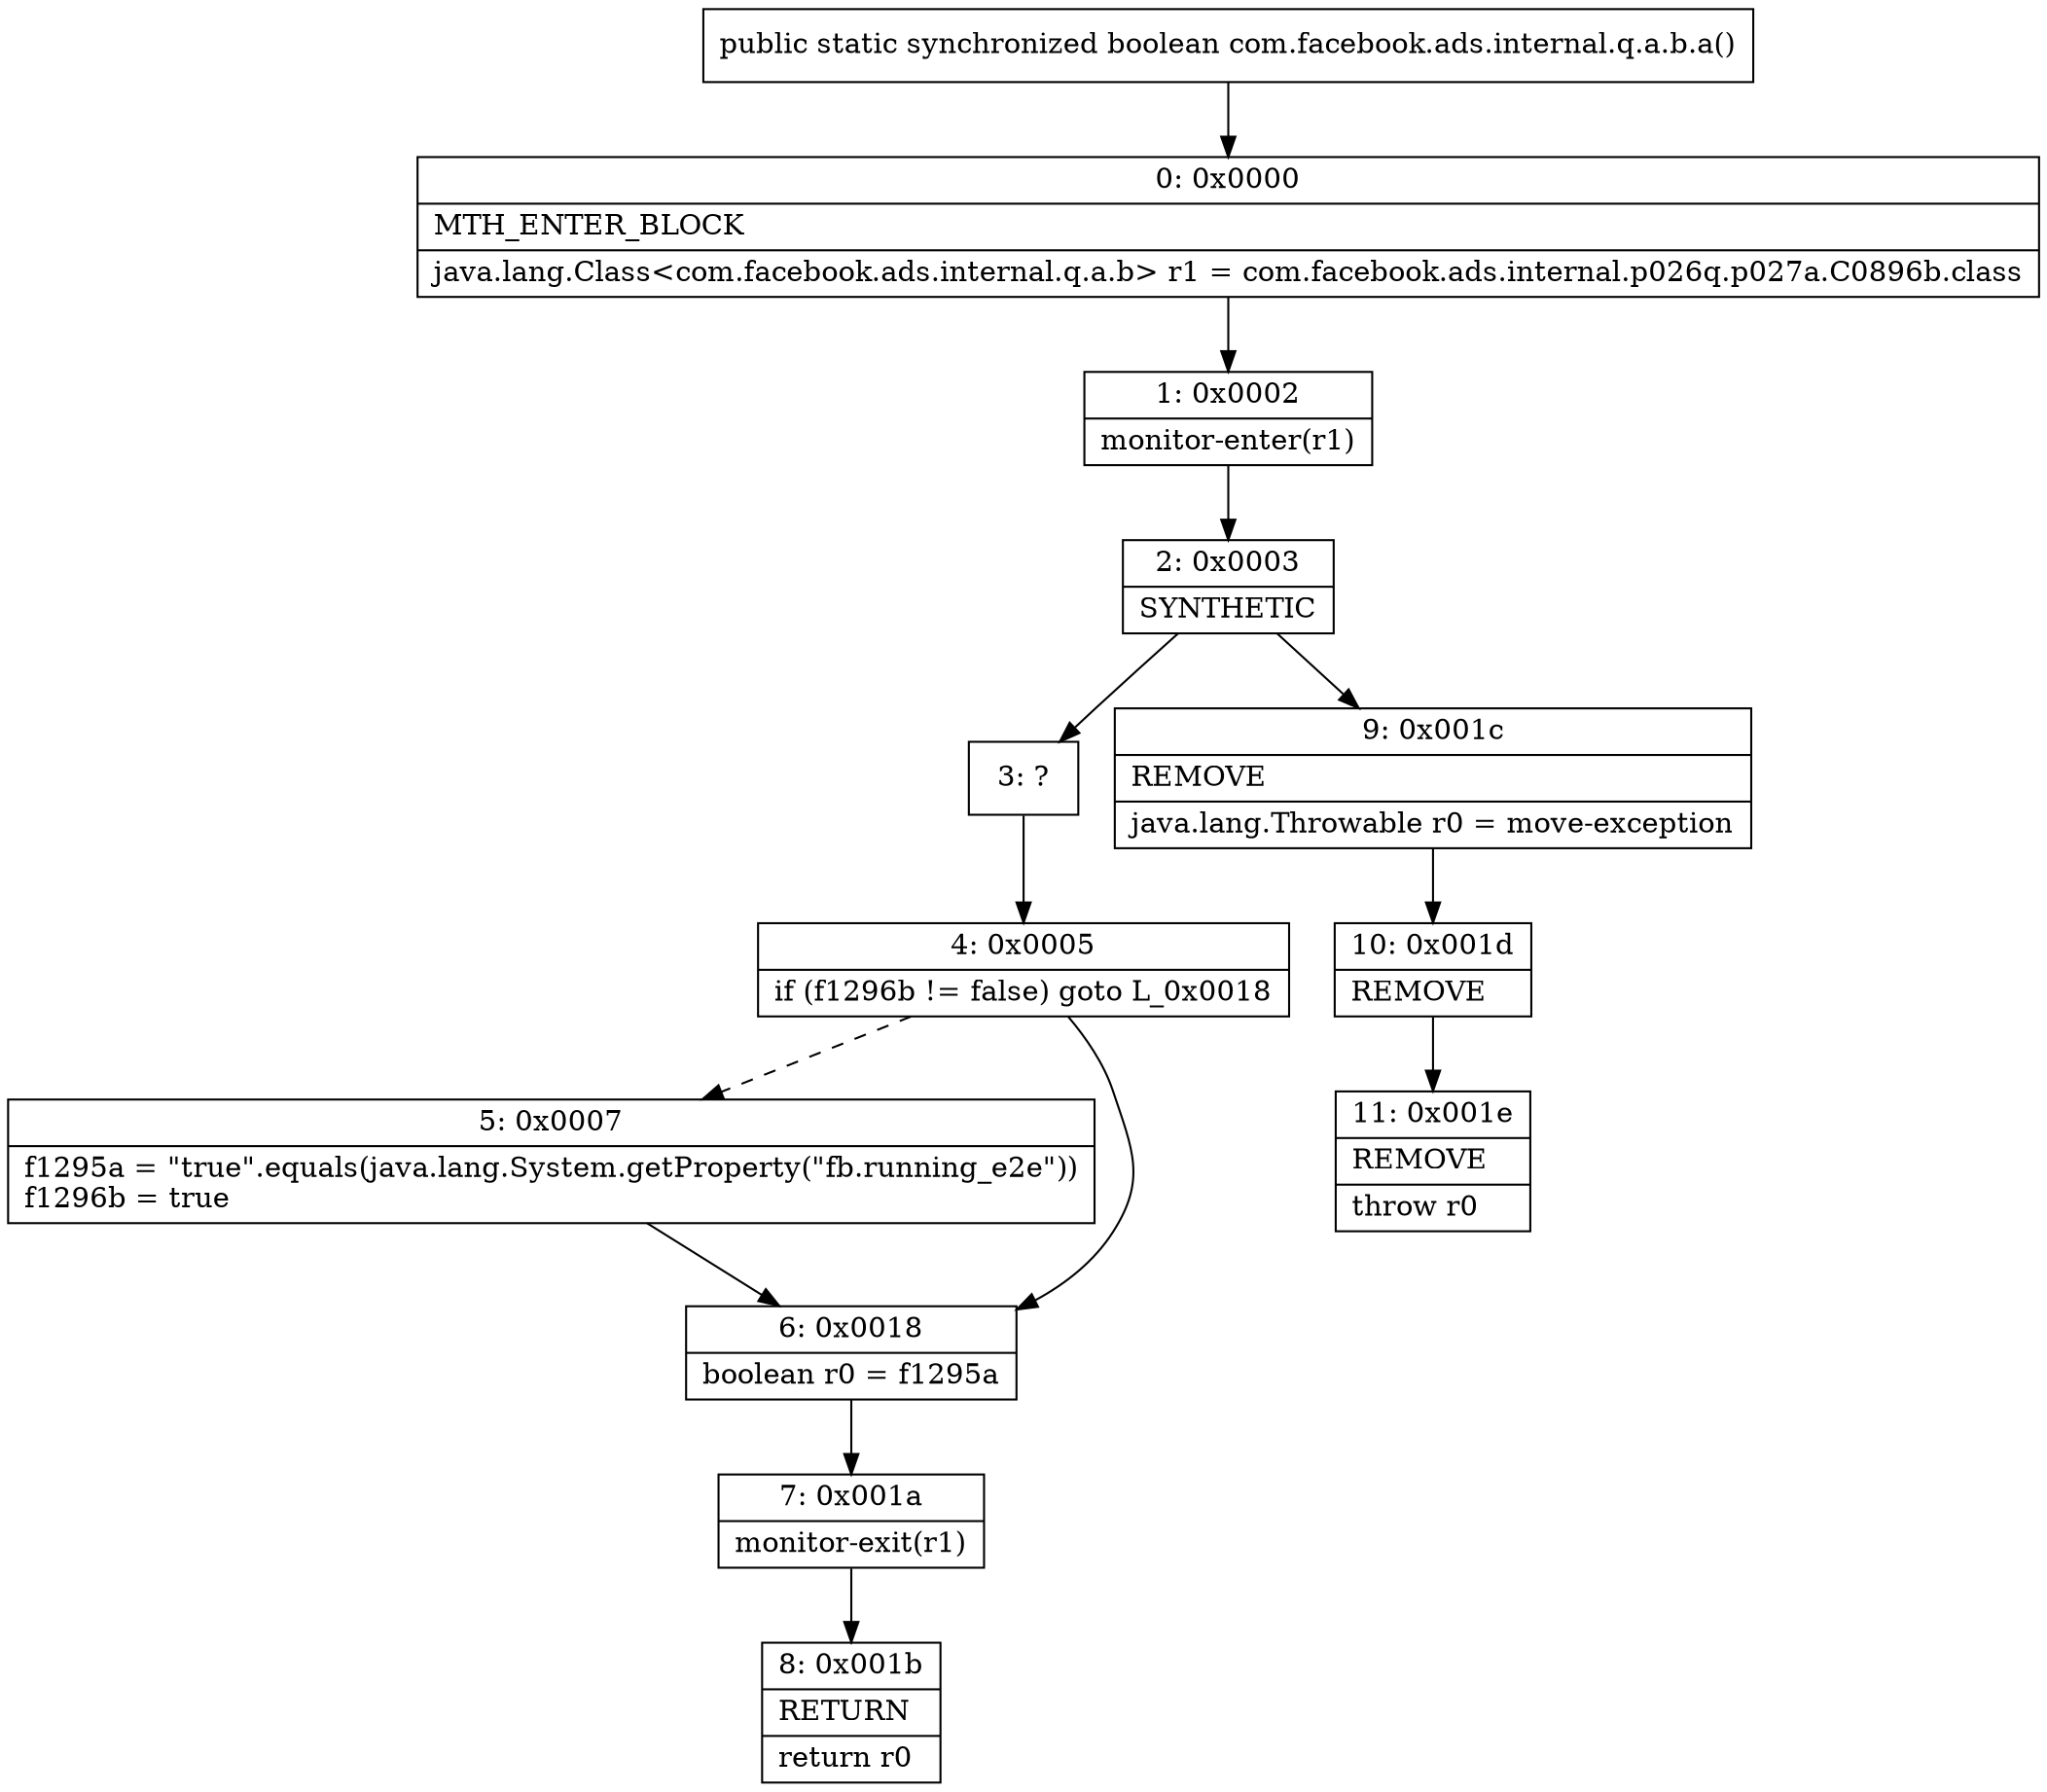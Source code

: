 digraph "CFG forcom.facebook.ads.internal.q.a.b.a()Z" {
Node_0 [shape=record,label="{0\:\ 0x0000|MTH_ENTER_BLOCK\l|java.lang.Class\<com.facebook.ads.internal.q.a.b\> r1 = com.facebook.ads.internal.p026q.p027a.C0896b.class\l}"];
Node_1 [shape=record,label="{1\:\ 0x0002|monitor\-enter(r1)\l}"];
Node_2 [shape=record,label="{2\:\ 0x0003|SYNTHETIC\l}"];
Node_3 [shape=record,label="{3\:\ ?}"];
Node_4 [shape=record,label="{4\:\ 0x0005|if (f1296b != false) goto L_0x0018\l}"];
Node_5 [shape=record,label="{5\:\ 0x0007|f1295a = \"true\".equals(java.lang.System.getProperty(\"fb.running_e2e\"))\lf1296b = true\l}"];
Node_6 [shape=record,label="{6\:\ 0x0018|boolean r0 = f1295a\l}"];
Node_7 [shape=record,label="{7\:\ 0x001a|monitor\-exit(r1)\l}"];
Node_8 [shape=record,label="{8\:\ 0x001b|RETURN\l|return r0\l}"];
Node_9 [shape=record,label="{9\:\ 0x001c|REMOVE\l|java.lang.Throwable r0 = move\-exception\l}"];
Node_10 [shape=record,label="{10\:\ 0x001d|REMOVE\l}"];
Node_11 [shape=record,label="{11\:\ 0x001e|REMOVE\l|throw r0\l}"];
MethodNode[shape=record,label="{public static synchronized boolean com.facebook.ads.internal.q.a.b.a() }"];
MethodNode -> Node_0;
Node_0 -> Node_1;
Node_1 -> Node_2;
Node_2 -> Node_3;
Node_2 -> Node_9;
Node_3 -> Node_4;
Node_4 -> Node_5[style=dashed];
Node_4 -> Node_6;
Node_5 -> Node_6;
Node_6 -> Node_7;
Node_7 -> Node_8;
Node_9 -> Node_10;
Node_10 -> Node_11;
}

